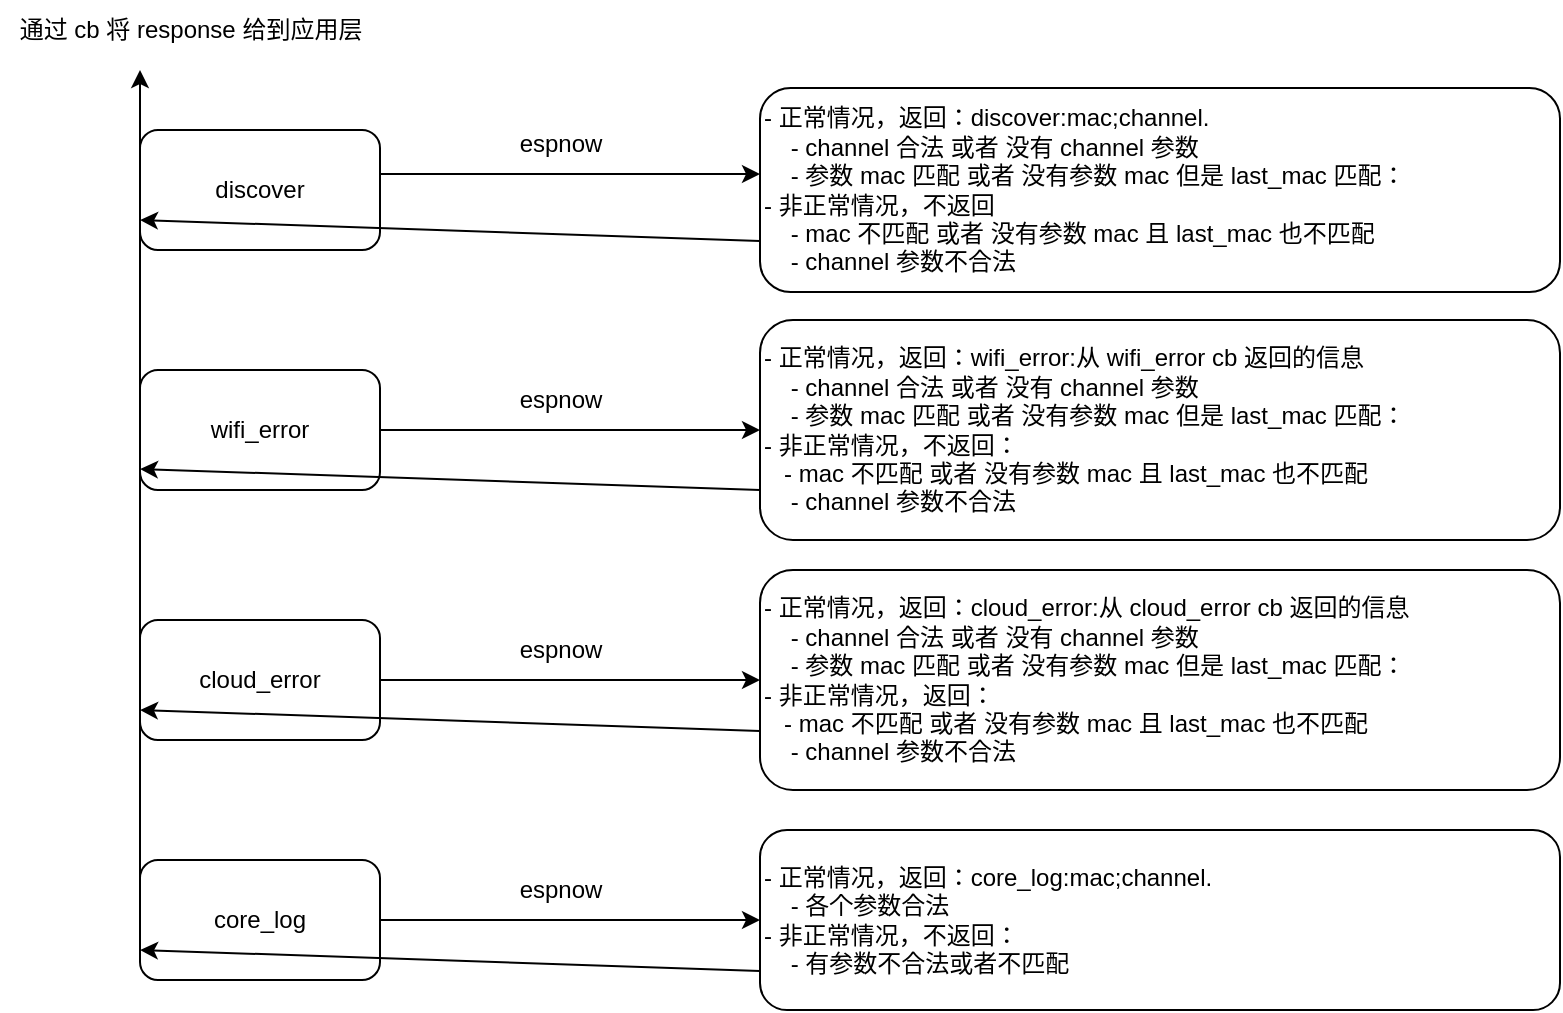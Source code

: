 <mxfile>
    <diagram id="V89Eg_rosFVYhC_wfk8j" name="Page-1">
        <mxGraphModel dx="800" dy="783" grid="1" gridSize="10" guides="1" tooltips="1" connect="1" arrows="1" fold="1" page="1" pageScale="1" pageWidth="850" pageHeight="1100" math="0" shadow="0">
            <root>
                <mxCell id="0"/>
                <mxCell id="1" parent="0"/>
                <mxCell id="4" value="" style="edgeStyle=none;html=1;" parent="1" edge="1">
                    <mxGeometry relative="1" as="geometry">
                        <mxPoint x="220" y="212" as="sourcePoint"/>
                        <mxPoint x="410" y="212" as="targetPoint"/>
                    </mxGeometry>
                </mxCell>
                <mxCell id="11" style="edgeStyle=none;html=1;exitX=0;exitY=0.75;exitDx=0;exitDy=0;" parent="1" source="18" edge="1">
                    <mxGeometry relative="1" as="geometry">
                        <mxPoint x="100" y="160" as="targetPoint"/>
                    </mxGeometry>
                </mxCell>
                <mxCell id="2" value="discover" style="rounded=1;whiteSpace=wrap;html=1;" parent="1" vertex="1">
                    <mxGeometry x="100" y="190" width="120" height="60" as="geometry"/>
                </mxCell>
                <mxCell id="10" style="edgeStyle=none;html=1;exitX=0;exitY=0.75;exitDx=0;exitDy=0;entryX=0;entryY=0.75;entryDx=0;entryDy=0;" parent="1" source="3" target="2" edge="1">
                    <mxGeometry relative="1" as="geometry"/>
                </mxCell>
                <mxCell id="3" value="- 正常情况，返回：discover:mac;channel.&lt;br&gt;&amp;nbsp; &amp;nbsp; - channel 合法 或者 没有 channel 参数&lt;br&gt;&amp;nbsp; &amp;nbsp; - 参数 mac 匹配 或者 没有参数 mac 但是 last_mac 匹配：&lt;br&gt;- 非正常情况，不返回&lt;br&gt;&amp;nbsp; &amp;nbsp; - mac 不匹配 或者 没有参数 mac 且 last_mac 也不匹配&lt;br&gt;&amp;nbsp; &amp;nbsp; - channel 参数不合法" style="whiteSpace=wrap;html=1;rounded=1;align=left;" parent="1" vertex="1">
                    <mxGeometry x="410" y="169" width="400" height="102" as="geometry"/>
                </mxCell>
                <mxCell id="5" value="espnow" style="text;html=1;align=center;verticalAlign=middle;resizable=0;points=[];autosize=1;strokeColor=none;fillColor=none;" parent="1" vertex="1">
                    <mxGeometry x="280" y="182" width="60" height="30" as="geometry"/>
                </mxCell>
                <mxCell id="6" value="" style="edgeStyle=none;html=1;" parent="1" source="7" target="8" edge="1">
                    <mxGeometry relative="1" as="geometry"/>
                </mxCell>
                <mxCell id="7" value="wifi_error" style="rounded=1;whiteSpace=wrap;html=1;" parent="1" vertex="1">
                    <mxGeometry x="100" y="310" width="120" height="60" as="geometry"/>
                </mxCell>
                <mxCell id="8" value="- 正常情况，返回：wifi_error:从 wifi_error cb 返回的信息&lt;br&gt;&amp;nbsp; &amp;nbsp; - channel 合法 或者 没有 channel 参数&lt;br&gt;&amp;nbsp; &amp;nbsp; - 参数 mac 匹配 或者 没有参数 mac 但是 last_mac 匹配：&lt;br&gt;- 非正常情况，不返回：&lt;br&gt;&amp;nbsp;&amp;nbsp; - mac 不匹配 或者 没有参数 mac 且 last_mac 也不匹配&lt;br&gt;&amp;nbsp; &amp;nbsp; - channel 参数不合法" style="whiteSpace=wrap;html=1;rounded=1;align=left;" parent="1" vertex="1">
                    <mxGeometry x="410" y="285" width="400" height="110" as="geometry"/>
                </mxCell>
                <mxCell id="9" value="espnow" style="text;html=1;align=center;verticalAlign=middle;resizable=0;points=[];autosize=1;strokeColor=none;fillColor=none;" parent="1" vertex="1">
                    <mxGeometry x="280" y="310" width="60" height="30" as="geometry"/>
                </mxCell>
                <mxCell id="12" value="通过 cb 将 response 给到应用层" style="text;html=1;align=center;verticalAlign=middle;resizable=0;points=[];autosize=1;strokeColor=none;fillColor=none;" parent="1" vertex="1">
                    <mxGeometry x="30" y="125" width="190" height="30" as="geometry"/>
                </mxCell>
                <mxCell id="13" value="" style="edgeStyle=none;html=1;" parent="1" source="14" target="15" edge="1">
                    <mxGeometry relative="1" as="geometry"/>
                </mxCell>
                <mxCell id="14" value="cloud_error" style="rounded=1;whiteSpace=wrap;html=1;" parent="1" vertex="1">
                    <mxGeometry x="100" y="435" width="120" height="60" as="geometry"/>
                </mxCell>
                <mxCell id="15" value="- 正常情况，返回：cloud_error:从 cloud_error cb 返回的信息&lt;br&gt;&amp;nbsp; &amp;nbsp; - channel 合法 或者 没有 channel 参数&lt;br&gt;&amp;nbsp; &amp;nbsp; - 参数 mac 匹配 或者 没有参数 mac 但是 last_mac 匹配：&lt;br&gt;- 非正常情况，返回：&lt;br&gt;&amp;nbsp;&amp;nbsp; - mac 不匹配 或者 没有参数 mac 且 last_mac 也不匹配&lt;br&gt;&amp;nbsp; &amp;nbsp; - channel 参数不合法" style="whiteSpace=wrap;html=1;rounded=1;align=left;" parent="1" vertex="1">
                    <mxGeometry x="410" y="410" width="400" height="110" as="geometry"/>
                </mxCell>
                <mxCell id="16" value="espnow" style="text;html=1;align=center;verticalAlign=middle;resizable=0;points=[];autosize=1;strokeColor=none;fillColor=none;" parent="1" vertex="1">
                    <mxGeometry x="280" y="435" width="60" height="30" as="geometry"/>
                </mxCell>
                <mxCell id="17" value="" style="edgeStyle=none;html=1;" parent="1" source="18" target="19" edge="1">
                    <mxGeometry relative="1" as="geometry"/>
                </mxCell>
                <mxCell id="18" value="core_log" style="rounded=1;whiteSpace=wrap;html=1;" parent="1" vertex="1">
                    <mxGeometry x="100" y="555" width="120" height="60" as="geometry"/>
                </mxCell>
                <mxCell id="19" value="- 正常情况，返回：core_log:mac;channel.&lt;br&gt;&amp;nbsp; &amp;nbsp; - 各个参数合法&lt;br&gt;- 非正常情况，不返回：&lt;br&gt;&amp;nbsp; &amp;nbsp; - 有参数不合法或者不匹配" style="whiteSpace=wrap;html=1;rounded=1;align=left;" parent="1" vertex="1">
                    <mxGeometry x="410" y="540" width="400" height="90" as="geometry"/>
                </mxCell>
                <mxCell id="20" value="espnow" style="text;html=1;align=center;verticalAlign=middle;resizable=0;points=[];autosize=1;strokeColor=none;fillColor=none;" parent="1" vertex="1">
                    <mxGeometry x="280" y="555" width="60" height="30" as="geometry"/>
                </mxCell>
                <mxCell id="21" style="edgeStyle=none;html=1;exitX=0;exitY=0.75;exitDx=0;exitDy=0;entryX=0;entryY=0.75;entryDx=0;entryDy=0;" edge="1" parent="1">
                    <mxGeometry relative="1" as="geometry">
                        <mxPoint x="410" y="370" as="sourcePoint"/>
                        <mxPoint x="100" y="359.5" as="targetPoint"/>
                    </mxGeometry>
                </mxCell>
                <mxCell id="22" style="edgeStyle=none;html=1;exitX=0;exitY=0.75;exitDx=0;exitDy=0;entryX=0;entryY=0.75;entryDx=0;entryDy=0;" edge="1" parent="1">
                    <mxGeometry relative="1" as="geometry">
                        <mxPoint x="410" y="490.5" as="sourcePoint"/>
                        <mxPoint x="100" y="480" as="targetPoint"/>
                    </mxGeometry>
                </mxCell>
                <mxCell id="23" style="edgeStyle=none;html=1;exitX=0;exitY=0.75;exitDx=0;exitDy=0;entryX=0;entryY=0.75;entryDx=0;entryDy=0;" edge="1" parent="1">
                    <mxGeometry relative="1" as="geometry">
                        <mxPoint x="410" y="610.5" as="sourcePoint"/>
                        <mxPoint x="100" y="600" as="targetPoint"/>
                    </mxGeometry>
                </mxCell>
            </root>
        </mxGraphModel>
    </diagram>
</mxfile>
